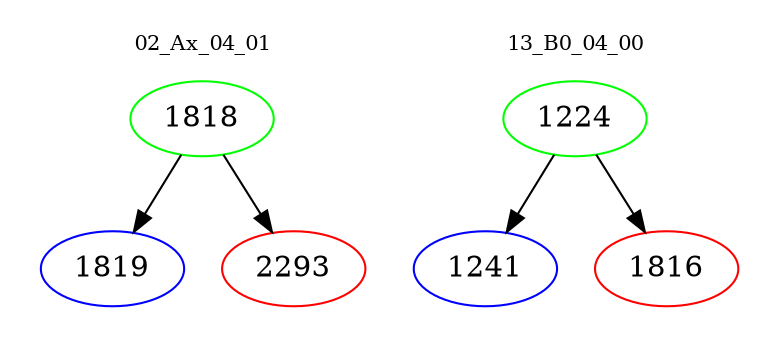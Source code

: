 digraph{
subgraph cluster_0 {
color = white
label = "02_Ax_04_01";
fontsize=10;
T0_1818 [label="1818", color="green"]
T0_1818 -> T0_1819 [color="black"]
T0_1819 [label="1819", color="blue"]
T0_1818 -> T0_2293 [color="black"]
T0_2293 [label="2293", color="red"]
}
subgraph cluster_1 {
color = white
label = "13_B0_04_00";
fontsize=10;
T1_1224 [label="1224", color="green"]
T1_1224 -> T1_1241 [color="black"]
T1_1241 [label="1241", color="blue"]
T1_1224 -> T1_1816 [color="black"]
T1_1816 [label="1816", color="red"]
}
}
